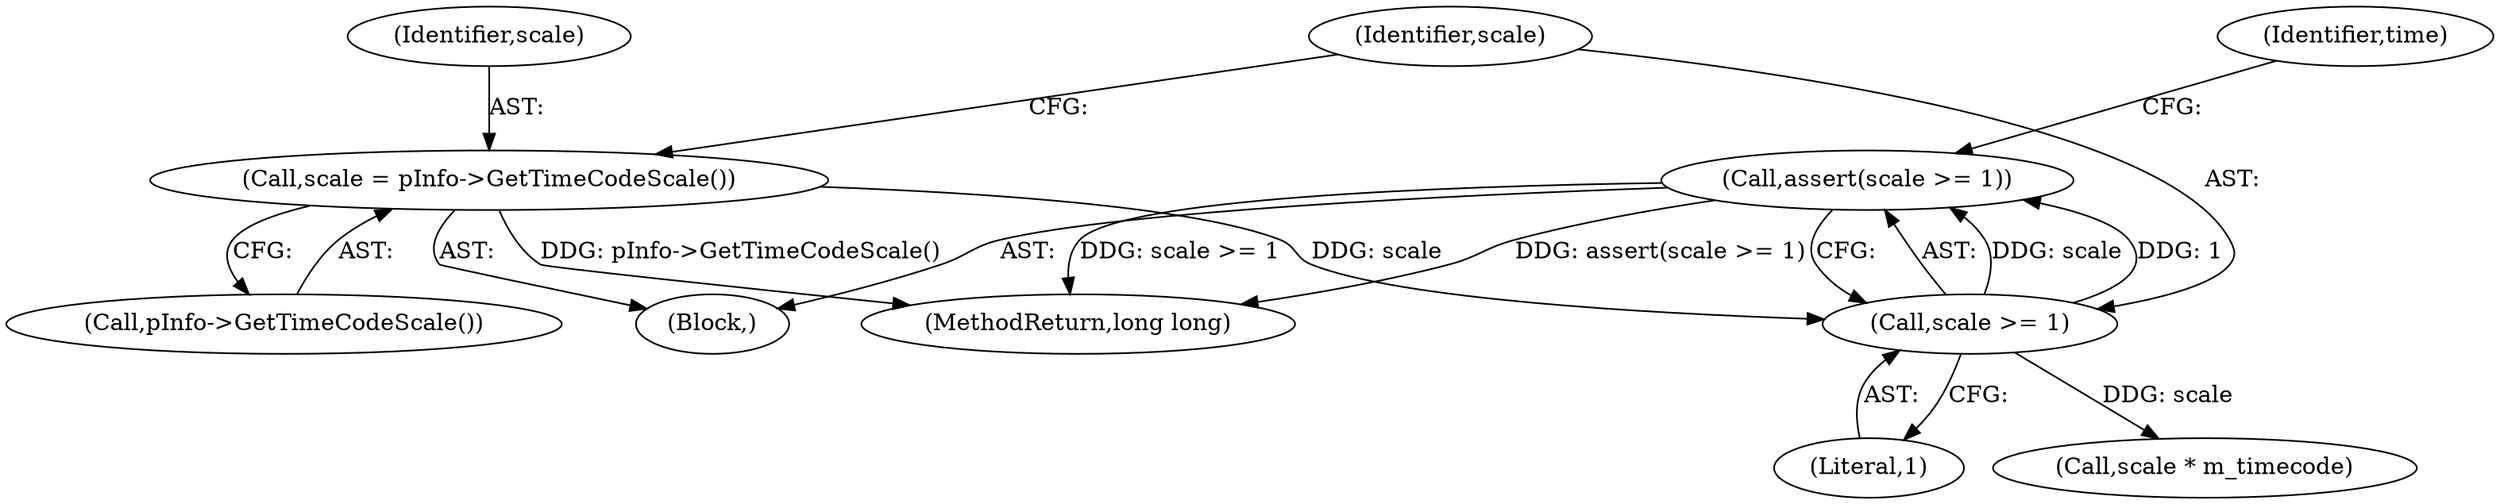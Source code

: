 digraph "1_Android_04839626ed859623901ebd3a5fd483982186b59d_126@API" {
"1000118" [label="(Call,assert(scale >= 1))"];
"1000119" [label="(Call,scale >= 1)"];
"1000115" [label="(Call,scale = pInfo->GetTimeCodeScale())"];
"1000121" [label="(Literal,1)"];
"1000125" [label="(Call,scale * m_timecode)"];
"1000120" [label="(Identifier,scale)"];
"1000130" [label="(MethodReturn,long long)"];
"1000124" [label="(Identifier,time)"];
"1000116" [label="(Identifier,scale)"];
"1000102" [label="(Block,)"];
"1000118" [label="(Call,assert(scale >= 1))"];
"1000119" [label="(Call,scale >= 1)"];
"1000115" [label="(Call,scale = pInfo->GetTimeCodeScale())"];
"1000117" [label="(Call,pInfo->GetTimeCodeScale())"];
"1000118" -> "1000102"  [label="AST: "];
"1000118" -> "1000119"  [label="CFG: "];
"1000119" -> "1000118"  [label="AST: "];
"1000124" -> "1000118"  [label="CFG: "];
"1000118" -> "1000130"  [label="DDG: assert(scale >= 1)"];
"1000118" -> "1000130"  [label="DDG: scale >= 1"];
"1000119" -> "1000118"  [label="DDG: scale"];
"1000119" -> "1000118"  [label="DDG: 1"];
"1000119" -> "1000121"  [label="CFG: "];
"1000120" -> "1000119"  [label="AST: "];
"1000121" -> "1000119"  [label="AST: "];
"1000115" -> "1000119"  [label="DDG: scale"];
"1000119" -> "1000125"  [label="DDG: scale"];
"1000115" -> "1000102"  [label="AST: "];
"1000115" -> "1000117"  [label="CFG: "];
"1000116" -> "1000115"  [label="AST: "];
"1000117" -> "1000115"  [label="AST: "];
"1000120" -> "1000115"  [label="CFG: "];
"1000115" -> "1000130"  [label="DDG: pInfo->GetTimeCodeScale()"];
}
